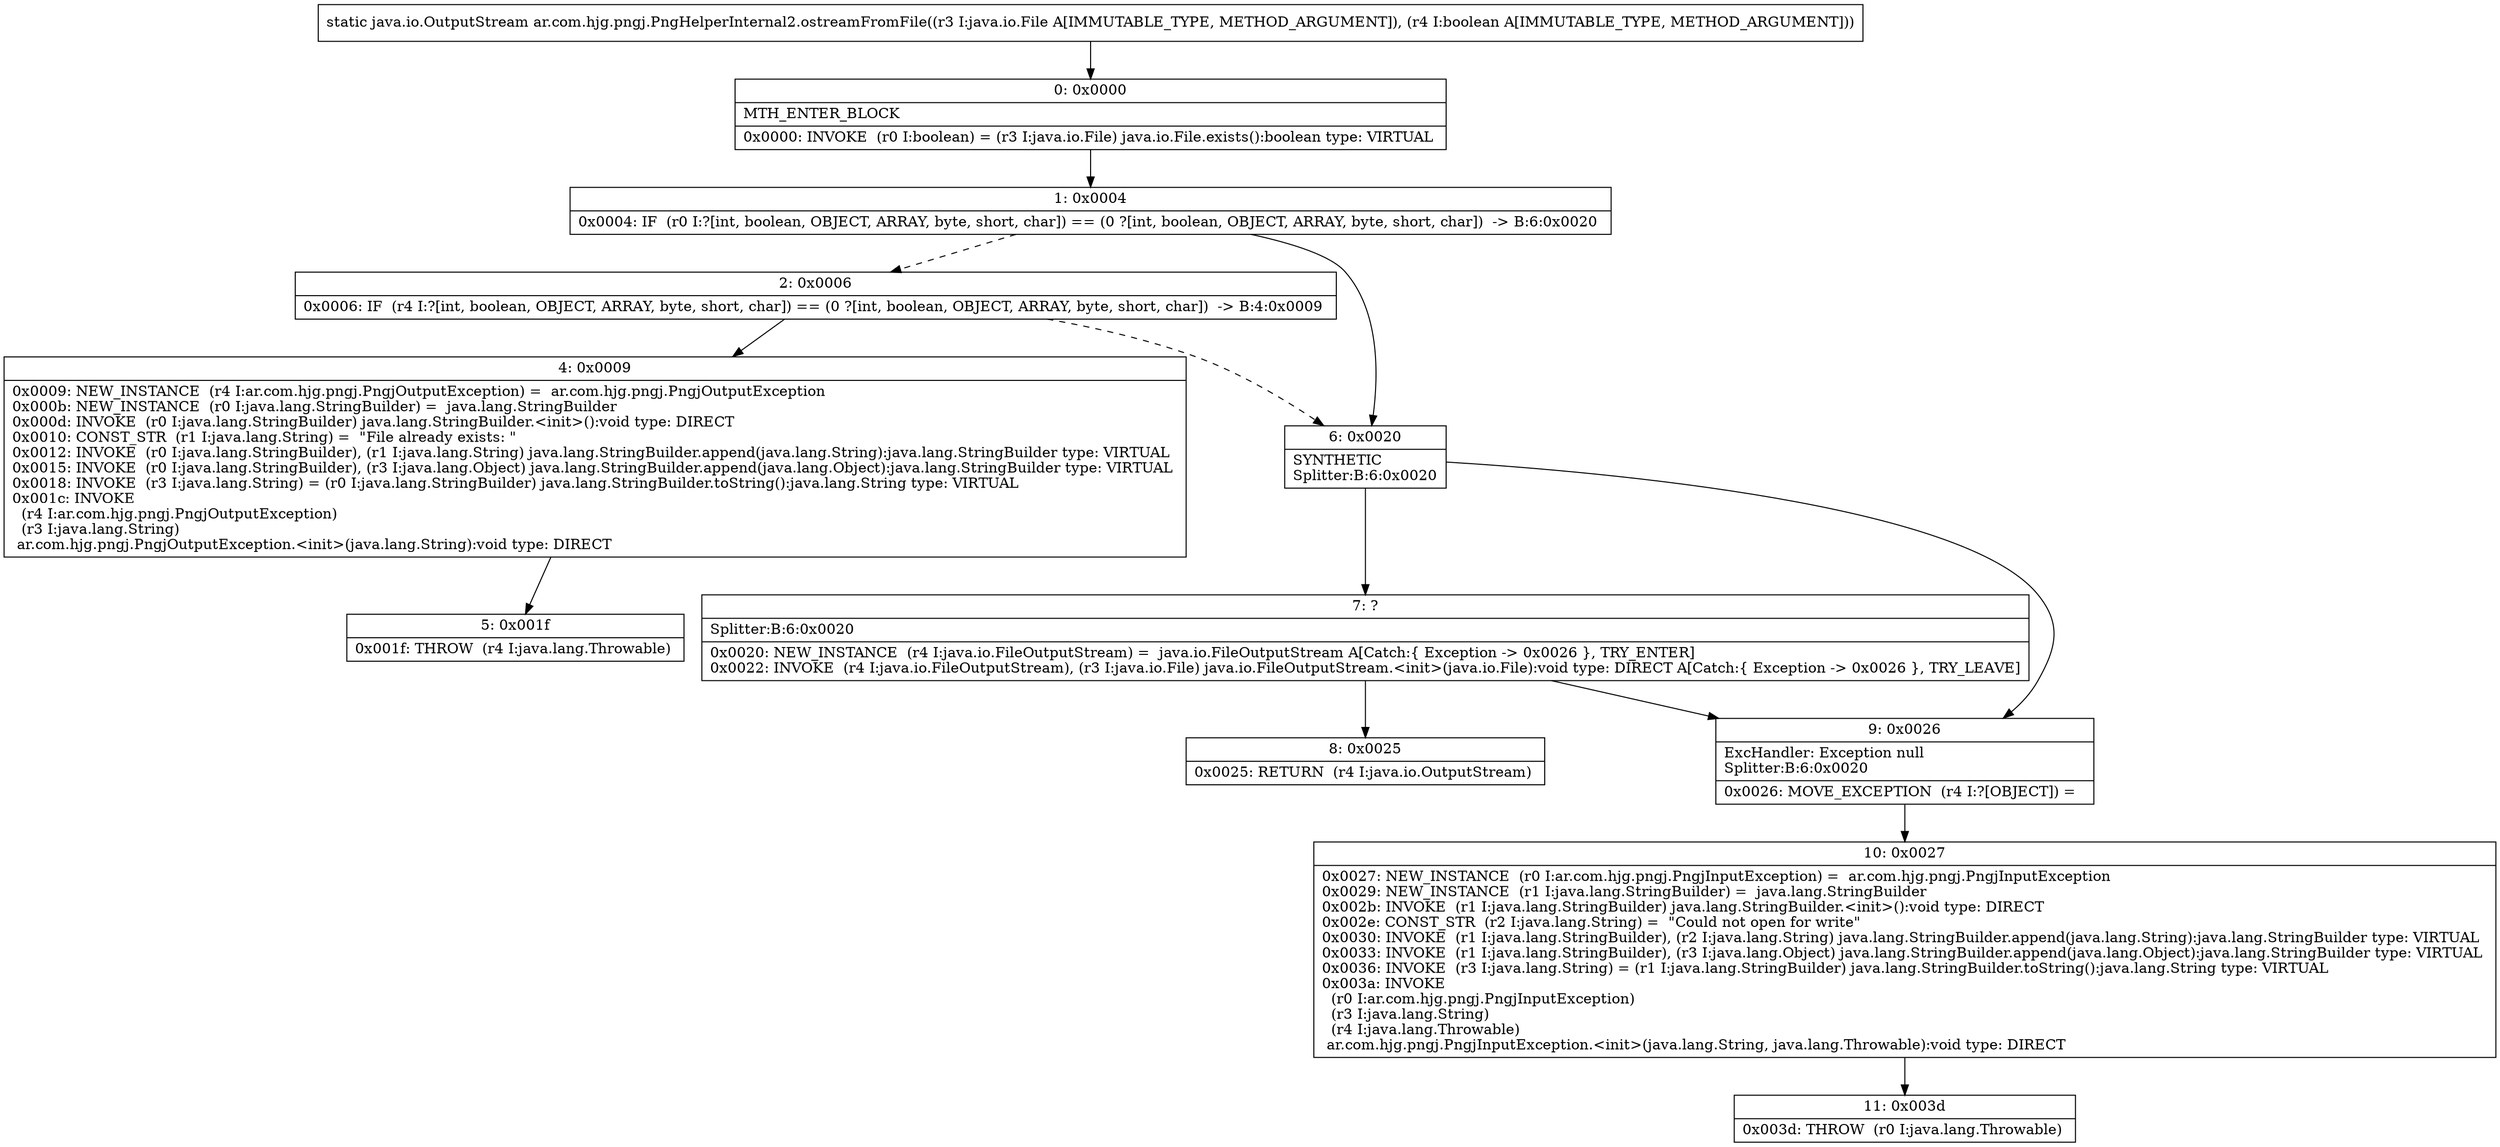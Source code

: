 digraph "CFG forar.com.hjg.pngj.PngHelperInternal2.ostreamFromFile(Ljava\/io\/File;Z)Ljava\/io\/OutputStream;" {
Node_0 [shape=record,label="{0\:\ 0x0000|MTH_ENTER_BLOCK\l|0x0000: INVOKE  (r0 I:boolean) = (r3 I:java.io.File) java.io.File.exists():boolean type: VIRTUAL \l}"];
Node_1 [shape=record,label="{1\:\ 0x0004|0x0004: IF  (r0 I:?[int, boolean, OBJECT, ARRAY, byte, short, char]) == (0 ?[int, boolean, OBJECT, ARRAY, byte, short, char])  \-\> B:6:0x0020 \l}"];
Node_2 [shape=record,label="{2\:\ 0x0006|0x0006: IF  (r4 I:?[int, boolean, OBJECT, ARRAY, byte, short, char]) == (0 ?[int, boolean, OBJECT, ARRAY, byte, short, char])  \-\> B:4:0x0009 \l}"];
Node_4 [shape=record,label="{4\:\ 0x0009|0x0009: NEW_INSTANCE  (r4 I:ar.com.hjg.pngj.PngjOutputException) =  ar.com.hjg.pngj.PngjOutputException \l0x000b: NEW_INSTANCE  (r0 I:java.lang.StringBuilder) =  java.lang.StringBuilder \l0x000d: INVOKE  (r0 I:java.lang.StringBuilder) java.lang.StringBuilder.\<init\>():void type: DIRECT \l0x0010: CONST_STR  (r1 I:java.lang.String) =  \"File already exists: \" \l0x0012: INVOKE  (r0 I:java.lang.StringBuilder), (r1 I:java.lang.String) java.lang.StringBuilder.append(java.lang.String):java.lang.StringBuilder type: VIRTUAL \l0x0015: INVOKE  (r0 I:java.lang.StringBuilder), (r3 I:java.lang.Object) java.lang.StringBuilder.append(java.lang.Object):java.lang.StringBuilder type: VIRTUAL \l0x0018: INVOKE  (r3 I:java.lang.String) = (r0 I:java.lang.StringBuilder) java.lang.StringBuilder.toString():java.lang.String type: VIRTUAL \l0x001c: INVOKE  \l  (r4 I:ar.com.hjg.pngj.PngjOutputException)\l  (r3 I:java.lang.String)\l ar.com.hjg.pngj.PngjOutputException.\<init\>(java.lang.String):void type: DIRECT \l}"];
Node_5 [shape=record,label="{5\:\ 0x001f|0x001f: THROW  (r4 I:java.lang.Throwable) \l}"];
Node_6 [shape=record,label="{6\:\ 0x0020|SYNTHETIC\lSplitter:B:6:0x0020\l}"];
Node_7 [shape=record,label="{7\:\ ?|Splitter:B:6:0x0020\l|0x0020: NEW_INSTANCE  (r4 I:java.io.FileOutputStream) =  java.io.FileOutputStream A[Catch:\{ Exception \-\> 0x0026 \}, TRY_ENTER]\l0x0022: INVOKE  (r4 I:java.io.FileOutputStream), (r3 I:java.io.File) java.io.FileOutputStream.\<init\>(java.io.File):void type: DIRECT A[Catch:\{ Exception \-\> 0x0026 \}, TRY_LEAVE]\l}"];
Node_8 [shape=record,label="{8\:\ 0x0025|0x0025: RETURN  (r4 I:java.io.OutputStream) \l}"];
Node_9 [shape=record,label="{9\:\ 0x0026|ExcHandler: Exception null\lSplitter:B:6:0x0020\l|0x0026: MOVE_EXCEPTION  (r4 I:?[OBJECT]) =  \l}"];
Node_10 [shape=record,label="{10\:\ 0x0027|0x0027: NEW_INSTANCE  (r0 I:ar.com.hjg.pngj.PngjInputException) =  ar.com.hjg.pngj.PngjInputException \l0x0029: NEW_INSTANCE  (r1 I:java.lang.StringBuilder) =  java.lang.StringBuilder \l0x002b: INVOKE  (r1 I:java.lang.StringBuilder) java.lang.StringBuilder.\<init\>():void type: DIRECT \l0x002e: CONST_STR  (r2 I:java.lang.String) =  \"Could not open for write\" \l0x0030: INVOKE  (r1 I:java.lang.StringBuilder), (r2 I:java.lang.String) java.lang.StringBuilder.append(java.lang.String):java.lang.StringBuilder type: VIRTUAL \l0x0033: INVOKE  (r1 I:java.lang.StringBuilder), (r3 I:java.lang.Object) java.lang.StringBuilder.append(java.lang.Object):java.lang.StringBuilder type: VIRTUAL \l0x0036: INVOKE  (r3 I:java.lang.String) = (r1 I:java.lang.StringBuilder) java.lang.StringBuilder.toString():java.lang.String type: VIRTUAL \l0x003a: INVOKE  \l  (r0 I:ar.com.hjg.pngj.PngjInputException)\l  (r3 I:java.lang.String)\l  (r4 I:java.lang.Throwable)\l ar.com.hjg.pngj.PngjInputException.\<init\>(java.lang.String, java.lang.Throwable):void type: DIRECT \l}"];
Node_11 [shape=record,label="{11\:\ 0x003d|0x003d: THROW  (r0 I:java.lang.Throwable) \l}"];
MethodNode[shape=record,label="{static java.io.OutputStream ar.com.hjg.pngj.PngHelperInternal2.ostreamFromFile((r3 I:java.io.File A[IMMUTABLE_TYPE, METHOD_ARGUMENT]), (r4 I:boolean A[IMMUTABLE_TYPE, METHOD_ARGUMENT])) }"];
MethodNode -> Node_0;
Node_0 -> Node_1;
Node_1 -> Node_2[style=dashed];
Node_1 -> Node_6;
Node_2 -> Node_4;
Node_2 -> Node_6[style=dashed];
Node_4 -> Node_5;
Node_6 -> Node_7;
Node_6 -> Node_9;
Node_7 -> Node_8;
Node_7 -> Node_9;
Node_9 -> Node_10;
Node_10 -> Node_11;
}

